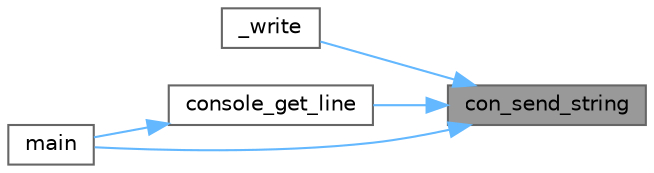 digraph "con_send_string"
{
 // LATEX_PDF_SIZE
  bgcolor="transparent";
  edge [fontname=Helvetica,fontsize=10,labelfontname=Helvetica,labelfontsize=10];
  node [fontname=Helvetica,fontsize=10,shape=box,height=0.2,width=0.4];
  rankdir="RL";
  Node1 [label="con_send_string",height=0.2,width=0.4,color="gray40", fillcolor="grey60", style="filled", fontcolor="black",tooltip="Send a ASCIIZ string to serial (up to 127 chars) to console buffer and starts sending...."];
  Node1 -> Node2 [dir="back",color="steelblue1",style="solid"];
  Node2 [label="_write",height=0.2,width=0.4,color="grey40", fillcolor="white", style="filled",URL="$serial_8c.html#aa025a12d45f60c7d0eae249e61f0c7f9",tooltip="To be used with printf."];
  Node1 -> Node3 [dir="back",color="steelblue1",style="solid"];
  Node3 [label="console_get_line",height=0.2,width=0.4,color="grey40", fillcolor="white", style="filled",URL="$serial_8c.html#ad3cf01248042f557929d1096a6b823a6",tooltip="Read a line from console. It is a blocking function."];
  Node3 -> Node4 [dir="back",color="steelblue1",style="solid"];
  Node4 [label="main",height=0.2,width=0.4,color="grey40", fillcolor="white", style="filled",URL="$tester-ps2-msx_8cpp.html#a840291bc02cba5474a4cb46a9b9566fe",tooltip=" "];
  Node1 -> Node4 [dir="back",color="steelblue1",style="solid"];
}

